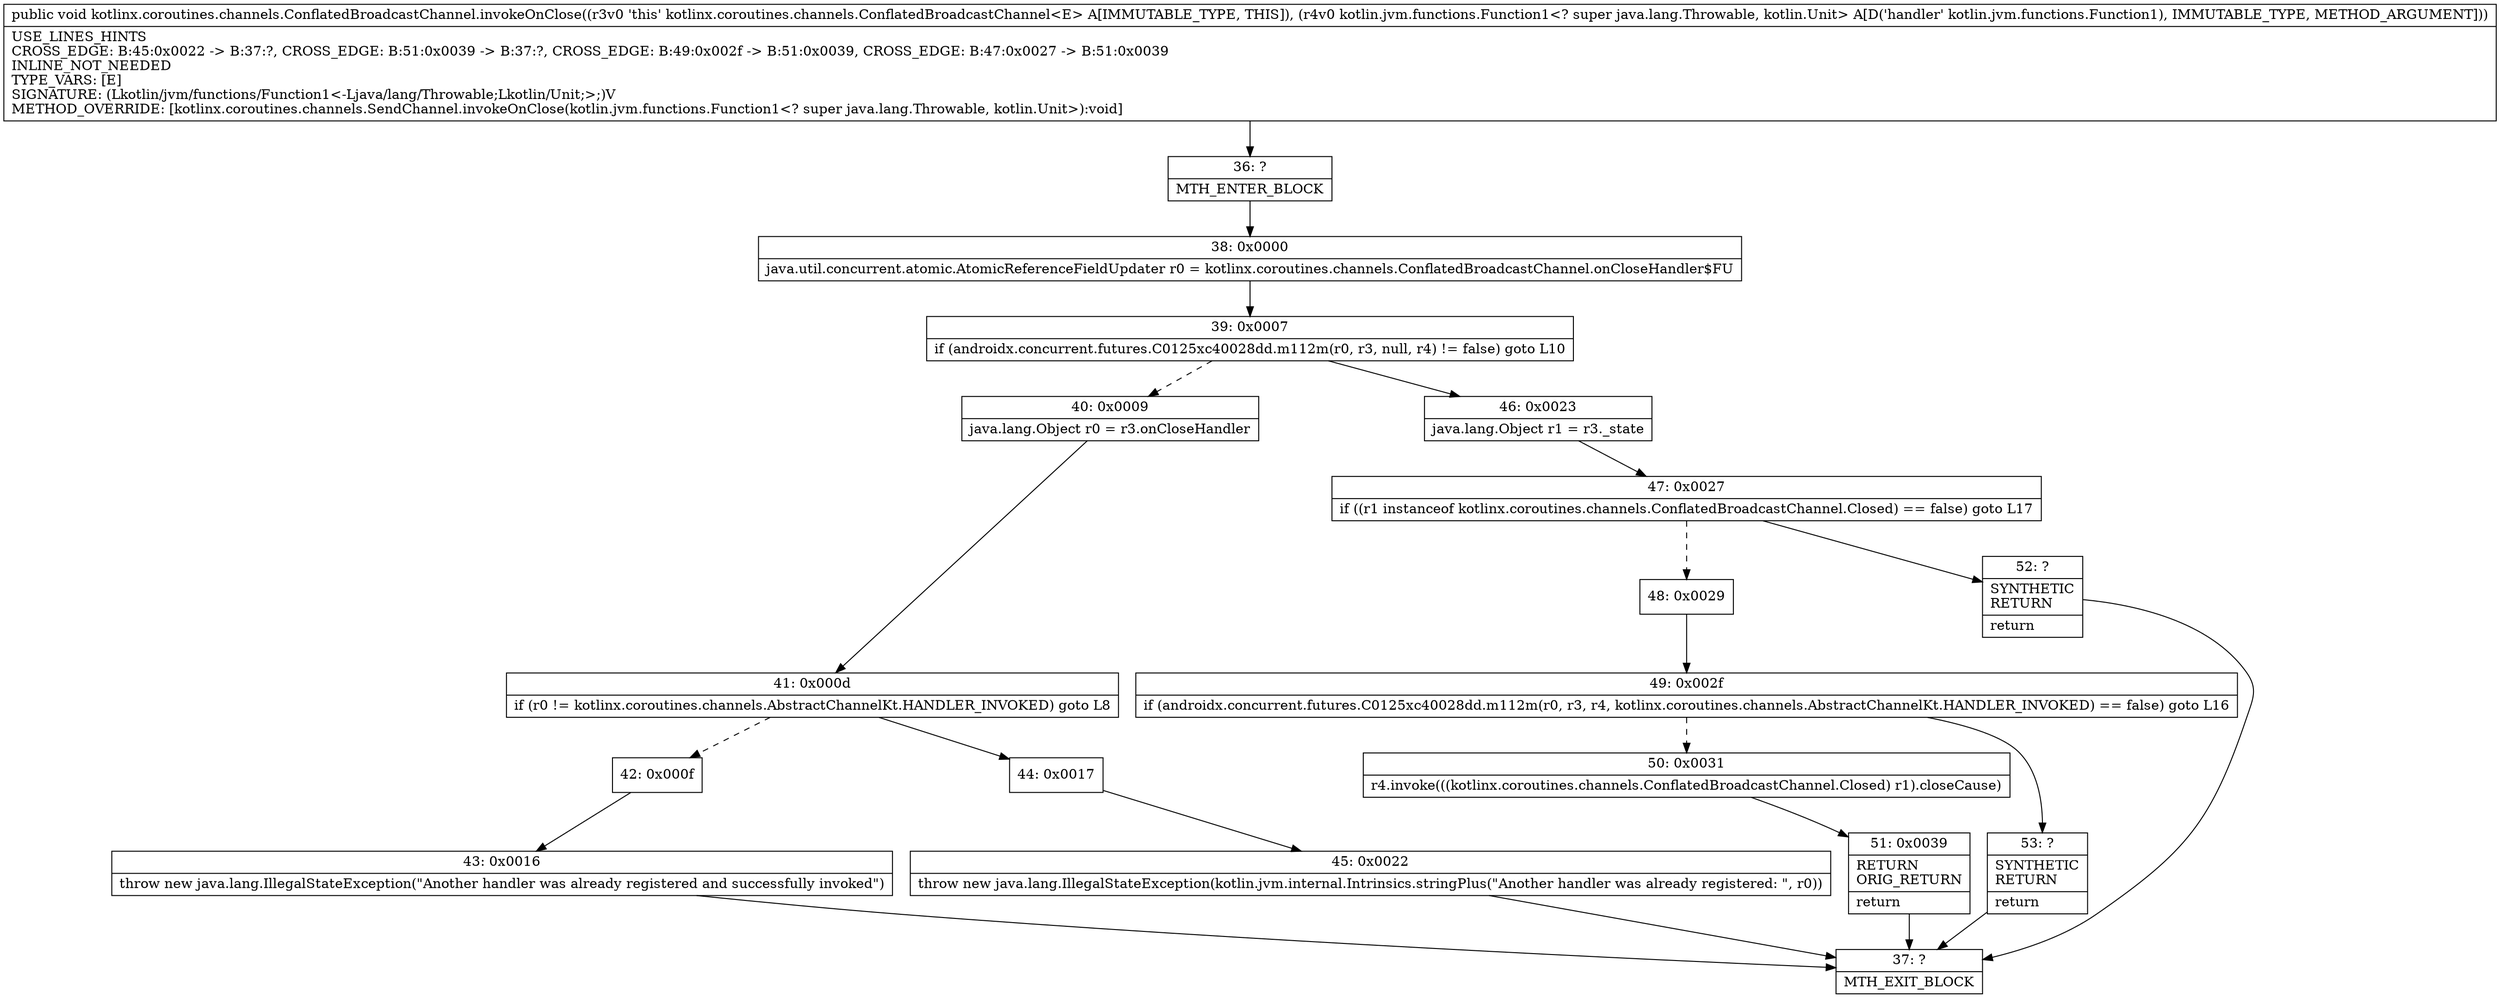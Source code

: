 digraph "CFG forkotlinx.coroutines.channels.ConflatedBroadcastChannel.invokeOnClose(Lkotlin\/jvm\/functions\/Function1;)V" {
Node_36 [shape=record,label="{36\:\ ?|MTH_ENTER_BLOCK\l}"];
Node_38 [shape=record,label="{38\:\ 0x0000|java.util.concurrent.atomic.AtomicReferenceFieldUpdater r0 = kotlinx.coroutines.channels.ConflatedBroadcastChannel.onCloseHandler$FU\l}"];
Node_39 [shape=record,label="{39\:\ 0x0007|if (androidx.concurrent.futures.C0125xc40028dd.m112m(r0, r3, null, r4) != false) goto L10\l}"];
Node_40 [shape=record,label="{40\:\ 0x0009|java.lang.Object r0 = r3.onCloseHandler\l}"];
Node_41 [shape=record,label="{41\:\ 0x000d|if (r0 != kotlinx.coroutines.channels.AbstractChannelKt.HANDLER_INVOKED) goto L8\l}"];
Node_42 [shape=record,label="{42\:\ 0x000f}"];
Node_43 [shape=record,label="{43\:\ 0x0016|throw new java.lang.IllegalStateException(\"Another handler was already registered and successfully invoked\")\l}"];
Node_37 [shape=record,label="{37\:\ ?|MTH_EXIT_BLOCK\l}"];
Node_44 [shape=record,label="{44\:\ 0x0017}"];
Node_45 [shape=record,label="{45\:\ 0x0022|throw new java.lang.IllegalStateException(kotlin.jvm.internal.Intrinsics.stringPlus(\"Another handler was already registered: \", r0))\l}"];
Node_46 [shape=record,label="{46\:\ 0x0023|java.lang.Object r1 = r3._state\l}"];
Node_47 [shape=record,label="{47\:\ 0x0027|if ((r1 instanceof kotlinx.coroutines.channels.ConflatedBroadcastChannel.Closed) == false) goto L17\l}"];
Node_48 [shape=record,label="{48\:\ 0x0029}"];
Node_49 [shape=record,label="{49\:\ 0x002f|if (androidx.concurrent.futures.C0125xc40028dd.m112m(r0, r3, r4, kotlinx.coroutines.channels.AbstractChannelKt.HANDLER_INVOKED) == false) goto L16\l}"];
Node_50 [shape=record,label="{50\:\ 0x0031|r4.invoke(((kotlinx.coroutines.channels.ConflatedBroadcastChannel.Closed) r1).closeCause)\l}"];
Node_51 [shape=record,label="{51\:\ 0x0039|RETURN\lORIG_RETURN\l|return\l}"];
Node_53 [shape=record,label="{53\:\ ?|SYNTHETIC\lRETURN\l|return\l}"];
Node_52 [shape=record,label="{52\:\ ?|SYNTHETIC\lRETURN\l|return\l}"];
MethodNode[shape=record,label="{public void kotlinx.coroutines.channels.ConflatedBroadcastChannel.invokeOnClose((r3v0 'this' kotlinx.coroutines.channels.ConflatedBroadcastChannel\<E\> A[IMMUTABLE_TYPE, THIS]), (r4v0 kotlin.jvm.functions.Function1\<? super java.lang.Throwable, kotlin.Unit\> A[D('handler' kotlin.jvm.functions.Function1), IMMUTABLE_TYPE, METHOD_ARGUMENT]))  | USE_LINES_HINTS\lCROSS_EDGE: B:45:0x0022 \-\> B:37:?, CROSS_EDGE: B:51:0x0039 \-\> B:37:?, CROSS_EDGE: B:49:0x002f \-\> B:51:0x0039, CROSS_EDGE: B:47:0x0027 \-\> B:51:0x0039\lINLINE_NOT_NEEDED\lTYPE_VARS: [E]\lSIGNATURE: (Lkotlin\/jvm\/functions\/Function1\<\-Ljava\/lang\/Throwable;Lkotlin\/Unit;\>;)V\lMETHOD_OVERRIDE: [kotlinx.coroutines.channels.SendChannel.invokeOnClose(kotlin.jvm.functions.Function1\<? super java.lang.Throwable, kotlin.Unit\>):void]\l}"];
MethodNode -> Node_36;Node_36 -> Node_38;
Node_38 -> Node_39;
Node_39 -> Node_40[style=dashed];
Node_39 -> Node_46;
Node_40 -> Node_41;
Node_41 -> Node_42[style=dashed];
Node_41 -> Node_44;
Node_42 -> Node_43;
Node_43 -> Node_37;
Node_44 -> Node_45;
Node_45 -> Node_37;
Node_46 -> Node_47;
Node_47 -> Node_48[style=dashed];
Node_47 -> Node_52;
Node_48 -> Node_49;
Node_49 -> Node_50[style=dashed];
Node_49 -> Node_53;
Node_50 -> Node_51;
Node_51 -> Node_37;
Node_53 -> Node_37;
Node_52 -> Node_37;
}


